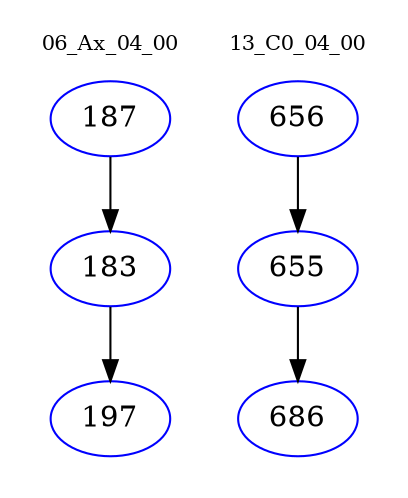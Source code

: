 digraph{
subgraph cluster_0 {
color = white
label = "06_Ax_04_00";
fontsize=10;
T0_187 [label="187", color="blue"]
T0_187 -> T0_183 [color="black"]
T0_183 [label="183", color="blue"]
T0_183 -> T0_197 [color="black"]
T0_197 [label="197", color="blue"]
}
subgraph cluster_1 {
color = white
label = "13_C0_04_00";
fontsize=10;
T1_656 [label="656", color="blue"]
T1_656 -> T1_655 [color="black"]
T1_655 [label="655", color="blue"]
T1_655 -> T1_686 [color="black"]
T1_686 [label="686", color="blue"]
}
}
